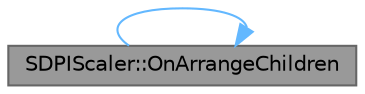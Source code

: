 digraph "SDPIScaler::OnArrangeChildren"
{
 // INTERACTIVE_SVG=YES
 // LATEX_PDF_SIZE
  bgcolor="transparent";
  edge [fontname=Helvetica,fontsize=10,labelfontname=Helvetica,labelfontsize=10];
  node [fontname=Helvetica,fontsize=10,shape=box,height=0.2,width=0.4];
  rankdir="LR";
  Node1 [id="Node000001",label="SDPIScaler::OnArrangeChildren",height=0.2,width=0.4,color="gray40", fillcolor="grey60", style="filled", fontcolor="black",tooltip="Panels arrange their children in a space described by the AllottedGeometry parameter."];
  Node1 -> Node1 [id="edge1_Node000001_Node000001",color="steelblue1",style="solid",tooltip=" "];
}
